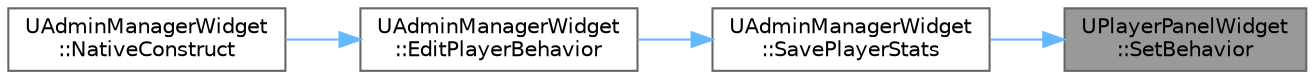 digraph "UPlayerPanelWidget::SetBehavior"
{
 // LATEX_PDF_SIZE
  bgcolor="transparent";
  edge [fontname=Helvetica,fontsize=10,labelfontname=Helvetica,labelfontsize=10];
  node [fontname=Helvetica,fontsize=10,shape=box,height=0.2,width=0.4];
  rankdir="RL";
  Node1 [id="Node000001",label="UPlayerPanelWidget\l::SetBehavior",height=0.2,width=0.4,color="gray40", fillcolor="grey60", style="filled", fontcolor="black",tooltip=" "];
  Node1 -> Node2 [id="edge1_Node000001_Node000002",dir="back",color="steelblue1",style="solid",tooltip=" "];
  Node2 [id="Node000002",label="UAdminManagerWidget\l::SavePlayerStats",height=0.2,width=0.4,color="grey40", fillcolor="white", style="filled",URL="$class_u_admin_manager_widget.html#a7748cd69a633a6afff4dd81c844b852b",tooltip=" "];
  Node2 -> Node3 [id="edge2_Node000002_Node000003",dir="back",color="steelblue1",style="solid",tooltip=" "];
  Node3 [id="Node000003",label="UAdminManagerWidget\l::EditPlayerBehavior",height=0.2,width=0.4,color="grey40", fillcolor="white", style="filled",URL="$class_u_admin_manager_widget.html#a67dfe901ffc762e7528ca9c7a8003b94",tooltip=" "];
  Node3 -> Node4 [id="edge3_Node000003_Node000004",dir="back",color="steelblue1",style="solid",tooltip=" "];
  Node4 [id="Node000004",label="UAdminManagerWidget\l::NativeConstruct",height=0.2,width=0.4,color="grey40", fillcolor="white", style="filled",URL="$class_u_admin_manager_widget.html#a274f5cf41ae4a82d0bb2f6efd766e3ea",tooltip=" "];
}
